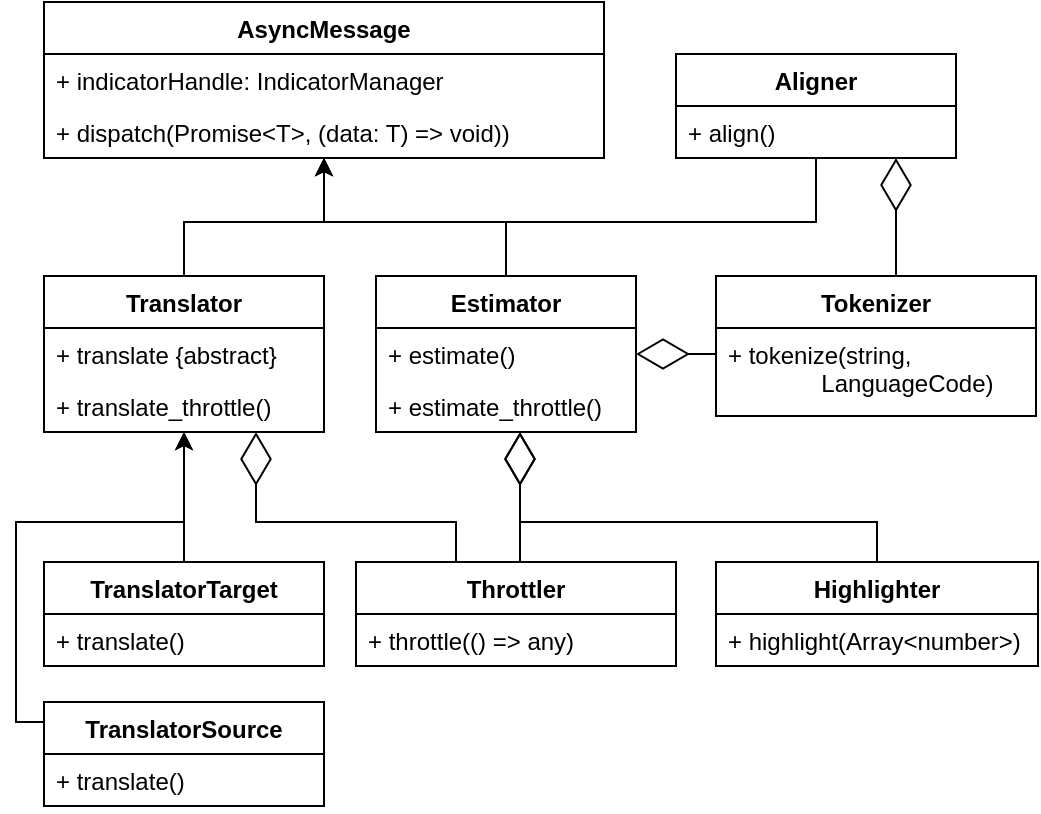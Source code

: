 <mxfile version="12.4.7" type="device"><diagram id="DAO87grrNmh_rwiJ8a4d" name="Page-1"><mxGraphModel dx="981" dy="541" grid="1" gridSize="10" guides="1" tooltips="1" connect="1" arrows="1" fold="1" page="1" pageScale="1" pageWidth="827" pageHeight="1169" math="0" shadow="0"><root><mxCell id="0"/><mxCell id="1" parent="0"/><mxCell id="qLISobm3kShzaMCDyjrg-1" value="AsyncMessage" style="swimlane;fontStyle=1;childLayout=stackLayout;horizontal=1;startSize=26;fillColor=none;horizontalStack=0;resizeParent=1;resizeParentMax=0;resizeLast=0;collapsible=1;marginBottom=0;" parent="1" vertex="1"><mxGeometry x="524" y="40" width="280" height="78" as="geometry"/></mxCell><mxCell id="qLISobm3kShzaMCDyjrg-2" value="+ indicatorHandle: IndicatorManager" style="text;strokeColor=none;fillColor=none;align=left;verticalAlign=top;spacingLeft=4;spacingRight=4;overflow=hidden;rotatable=0;points=[[0,0.5],[1,0.5]];portConstraint=eastwest;" parent="qLISobm3kShzaMCDyjrg-1" vertex="1"><mxGeometry y="26" width="280" height="26" as="geometry"/></mxCell><mxCell id="qLISobm3kShzaMCDyjrg-3" value="+ dispatch(Promise&lt;T&gt;, (data: T) =&gt; void))" style="text;strokeColor=none;fillColor=none;align=left;verticalAlign=top;spacingLeft=4;spacingRight=4;overflow=hidden;rotatable=0;points=[[0,0.5],[1,0.5]];portConstraint=eastwest;" parent="qLISobm3kShzaMCDyjrg-1" vertex="1"><mxGeometry y="52" width="280" height="26" as="geometry"/></mxCell><mxCell id="qLISobm3kShzaMCDyjrg-8" style="edgeStyle=orthogonalEdgeStyle;rounded=0;orthogonalLoop=1;jettySize=auto;html=1;" parent="1" source="qLISobm3kShzaMCDyjrg-6" target="qLISobm3kShzaMCDyjrg-1" edge="1"><mxGeometry relative="1" as="geometry"><Array as="points"><mxPoint x="910" y="150"/><mxPoint x="664" y="150"/></Array></mxGeometry></mxCell><mxCell id="qLISobm3kShzaMCDyjrg-11" style="edgeStyle=orthogonalEdgeStyle;rounded=0;orthogonalLoop=1;jettySize=auto;html=1;" parent="1" source="qLISobm3kShzaMCDyjrg-12" target="qLISobm3kShzaMCDyjrg-1" edge="1"><mxGeometry relative="1" as="geometry"><Array as="points"><mxPoint x="594" y="150"/><mxPoint x="664" y="150"/></Array><mxPoint x="760" y="130" as="targetPoint"/></mxGeometry></mxCell><mxCell id="qLISobm3kShzaMCDyjrg-12" value="Translator" style="swimlane;fontStyle=1;childLayout=stackLayout;horizontal=1;startSize=26;fillColor=none;horizontalStack=0;resizeParent=1;resizeParentMax=0;resizeLast=0;collapsible=1;marginBottom=0;" parent="1" vertex="1"><mxGeometry x="524" y="177" width="140" height="78" as="geometry"/></mxCell><mxCell id="qLISobm3kShzaMCDyjrg-13" value="+ translate {abstract}" style="text;strokeColor=none;fillColor=none;align=left;verticalAlign=top;spacingLeft=4;spacingRight=4;overflow=hidden;rotatable=0;points=[[0,0.5],[1,0.5]];portConstraint=eastwest;" parent="qLISobm3kShzaMCDyjrg-12" vertex="1"><mxGeometry y="26" width="140" height="26" as="geometry"/></mxCell><mxCell id="qLISobm3kShzaMCDyjrg-14" value="+ translate_throttle()" style="text;strokeColor=none;fillColor=none;align=left;verticalAlign=top;spacingLeft=4;spacingRight=4;overflow=hidden;rotatable=0;points=[[0,0.5],[1,0.5]];portConstraint=eastwest;" parent="qLISobm3kShzaMCDyjrg-12" vertex="1"><mxGeometry y="52" width="140" height="26" as="geometry"/></mxCell><mxCell id="6-6bFkds5JdUEdQ-D-wp-2" style="edgeStyle=orthogonalEdgeStyle;rounded=0;jumpStyle=sharp;orthogonalLoop=1;jettySize=auto;html=1;endArrow=diamondThin;endFill=0;strokeWidth=1;startSize=8;endSize=24;" edge="1" parent="1" source="qLISobm3kShzaMCDyjrg-21" target="qLISobm3kShzaMCDyjrg-12"><mxGeometry relative="1" as="geometry"><Array as="points"><mxPoint x="730" y="300"/><mxPoint x="630" y="300"/></Array></mxGeometry></mxCell><mxCell id="6-6bFkds5JdUEdQ-D-wp-5" style="edgeStyle=orthogonalEdgeStyle;rounded=0;jumpStyle=sharp;orthogonalLoop=1;jettySize=auto;html=1;startSize=8;endArrow=diamondThin;endFill=0;endSize=24;strokeWidth=1;" edge="1" parent="1" source="qLISobm3kShzaMCDyjrg-21" target="6-6bFkds5JdUEdQ-D-wp-11"><mxGeometry relative="1" as="geometry"><mxPoint x="810" y="270" as="targetPoint"/><Array as="points"><mxPoint x="762" y="280"/><mxPoint x="762" y="280"/></Array></mxGeometry></mxCell><mxCell id="qLISobm3kShzaMCDyjrg-21" value="Throttler" style="swimlane;fontStyle=1;childLayout=stackLayout;horizontal=1;startSize=26;fillColor=none;horizontalStack=0;resizeParent=1;resizeParentMax=0;resizeLast=0;collapsible=1;marginBottom=0;" parent="1" vertex="1"><mxGeometry x="680" y="320" width="160" height="52" as="geometry"/></mxCell><mxCell id="qLISobm3kShzaMCDyjrg-22" value="+ throttle(() =&gt; any)" style="text;strokeColor=none;fillColor=none;align=left;verticalAlign=top;spacingLeft=4;spacingRight=4;overflow=hidden;rotatable=0;points=[[0,0.5],[1,0.5]];portConstraint=eastwest;" parent="qLISobm3kShzaMCDyjrg-21" vertex="1"><mxGeometry y="26" width="160" height="26" as="geometry"/></mxCell><mxCell id="qLISobm3kShzaMCDyjrg-23" style="edgeStyle=orthogonalEdgeStyle;rounded=0;orthogonalLoop=1;jettySize=auto;html=1;" parent="1" source="qLISobm3kShzaMCDyjrg-24" target="qLISobm3kShzaMCDyjrg-12" edge="1"><mxGeometry relative="1" as="geometry"><Array as="points"><mxPoint x="510" y="400"/><mxPoint x="510" y="300"/><mxPoint x="594" y="300"/></Array><mxPoint x="580" y="400" as="sourcePoint"/></mxGeometry></mxCell><mxCell id="qLISobm3kShzaMCDyjrg-24" value="TranslatorSource" style="swimlane;fontStyle=1;childLayout=stackLayout;horizontal=1;startSize=26;fillColor=none;horizontalStack=0;resizeParent=1;resizeParentMax=0;resizeLast=0;collapsible=1;marginBottom=0;" parent="1" vertex="1"><mxGeometry x="524" y="390" width="140" height="52" as="geometry"/></mxCell><mxCell id="qLISobm3kShzaMCDyjrg-25" value="+ translate()" style="text;strokeColor=none;fillColor=none;align=left;verticalAlign=top;spacingLeft=4;spacingRight=4;overflow=hidden;rotatable=0;points=[[0,0.5],[1,0.5]];portConstraint=eastwest;" parent="qLISobm3kShzaMCDyjrg-24" vertex="1"><mxGeometry y="26" width="140" height="26" as="geometry"/></mxCell><mxCell id="qLISobm3kShzaMCDyjrg-26" style="edgeStyle=orthogonalEdgeStyle;rounded=0;orthogonalLoop=1;jettySize=auto;html=1;" parent="1" source="qLISobm3kShzaMCDyjrg-27" target="qLISobm3kShzaMCDyjrg-12" edge="1"><mxGeometry relative="1" as="geometry"><Array as="points"><mxPoint x="594" y="300"/><mxPoint x="594" y="300"/></Array><mxPoint x="500" y="310" as="sourcePoint"/></mxGeometry></mxCell><mxCell id="qLISobm3kShzaMCDyjrg-27" value="TranslatorTarget" style="swimlane;fontStyle=1;childLayout=stackLayout;horizontal=1;startSize=26;fillColor=none;horizontalStack=0;resizeParent=1;resizeParentMax=0;resizeLast=0;collapsible=1;marginBottom=0;" parent="1" vertex="1"><mxGeometry x="524" y="320" width="140" height="52" as="geometry"/></mxCell><mxCell id="qLISobm3kShzaMCDyjrg-28" value="+ translate()" style="text;strokeColor=none;fillColor=none;align=left;verticalAlign=top;spacingLeft=4;spacingRight=4;overflow=hidden;rotatable=0;points=[[0,0.5],[1,0.5]];portConstraint=eastwest;" parent="qLISobm3kShzaMCDyjrg-27" vertex="1"><mxGeometry y="26" width="140" height="26" as="geometry"/></mxCell><mxCell id="6-6bFkds5JdUEdQ-D-wp-6" style="edgeStyle=orthogonalEdgeStyle;rounded=0;jumpStyle=sharp;orthogonalLoop=1;jettySize=auto;html=1;startSize=8;endArrow=diamondThin;endFill=0;endSize=24;strokeWidth=1;" edge="1" parent="1" source="5TXl0IxUR2SXOdDmKAxH-1" target="6-6bFkds5JdUEdQ-D-wp-11"><mxGeometry relative="1" as="geometry"><mxPoint x="850" y="280" as="targetPoint"/><Array as="points"><mxPoint x="940" y="300"/><mxPoint x="762" y="300"/></Array></mxGeometry></mxCell><mxCell id="5TXl0IxUR2SXOdDmKAxH-1" value="Highlighter" style="swimlane;fontStyle=1;childLayout=stackLayout;horizontal=1;startSize=26;fillColor=none;horizontalStack=0;resizeParent=1;resizeParentMax=0;resizeLast=0;collapsible=1;marginBottom=0;" parent="1" vertex="1"><mxGeometry x="860" y="320" width="161" height="52" as="geometry"/></mxCell><mxCell id="5TXl0IxUR2SXOdDmKAxH-2" value="+ highlight(Array&lt;number&gt;)" style="text;strokeColor=none;fillColor=none;align=left;verticalAlign=top;spacingLeft=4;spacingRight=4;overflow=hidden;rotatable=0;points=[[0,0.5],[1,0.5]];portConstraint=eastwest;" parent="5TXl0IxUR2SXOdDmKAxH-1" vertex="1"><mxGeometry y="26" width="161" height="26" as="geometry"/></mxCell><mxCell id="qLISobm3kShzaMCDyjrg-6" value="Aligner" style="swimlane;fontStyle=1;childLayout=stackLayout;horizontal=1;startSize=26;fillColor=none;horizontalStack=0;resizeParent=1;resizeParentMax=0;resizeLast=0;collapsible=1;marginBottom=0;" parent="1" vertex="1"><mxGeometry x="840" y="66" width="140" height="52" as="geometry"/></mxCell><mxCell id="qLISobm3kShzaMCDyjrg-7" value="+ align()" style="text;strokeColor=none;fillColor=none;align=left;verticalAlign=top;spacingLeft=4;spacingRight=4;overflow=hidden;rotatable=0;points=[[0,0.5],[1,0.5]];portConstraint=eastwest;" parent="qLISobm3kShzaMCDyjrg-6" vertex="1"><mxGeometry y="26" width="140" height="26" as="geometry"/></mxCell><mxCell id="6-6bFkds5JdUEdQ-D-wp-3" style="edgeStyle=orthogonalEdgeStyle;rounded=0;orthogonalLoop=1;jettySize=auto;html=1;" edge="1" parent="1" source="6-6bFkds5JdUEdQ-D-wp-11" target="qLISobm3kShzaMCDyjrg-1"><mxGeometry relative="1" as="geometry"><Array as="points"><mxPoint x="755" y="150"/><mxPoint x="664" y="150"/></Array><mxPoint x="759.69" y="176.931" as="sourcePoint"/><mxPoint x="779" y="104.31" as="targetPoint"/></mxGeometry></mxCell><mxCell id="6-6bFkds5JdUEdQ-D-wp-9" style="edgeStyle=orthogonalEdgeStyle;rounded=0;jumpStyle=sharp;orthogonalLoop=1;jettySize=auto;html=1;startSize=8;endArrow=diamondThin;endFill=0;endSize=24;strokeWidth=1;" edge="1" parent="1" source="6-6bFkds5JdUEdQ-D-wp-7" target="6-6bFkds5JdUEdQ-D-wp-11"><mxGeometry relative="1" as="geometry"><mxPoint x="830" y="212" as="targetPoint"/><Array as="points"><mxPoint x="850" y="216"/><mxPoint x="850" y="216"/></Array></mxGeometry></mxCell><mxCell id="6-6bFkds5JdUEdQ-D-wp-10" style="edgeStyle=orthogonalEdgeStyle;rounded=0;jumpStyle=sharp;orthogonalLoop=1;jettySize=auto;html=1;startSize=8;endArrow=diamondThin;endFill=0;endSize=24;strokeWidth=1;" edge="1" parent="1" source="6-6bFkds5JdUEdQ-D-wp-7" target="qLISobm3kShzaMCDyjrg-6"><mxGeometry relative="1" as="geometry"><Array as="points"><mxPoint x="950" y="150"/><mxPoint x="950" y="150"/></Array></mxGeometry></mxCell><mxCell id="6-6bFkds5JdUEdQ-D-wp-7" value="Tokenizer" style="swimlane;fontStyle=1;childLayout=stackLayout;horizontal=1;startSize=26;fillColor=none;horizontalStack=0;resizeParent=1;resizeParentMax=0;resizeLast=0;collapsible=1;marginBottom=0;" vertex="1" parent="1"><mxGeometry x="860" y="177" width="160" height="70" as="geometry"/></mxCell><mxCell id="6-6bFkds5JdUEdQ-D-wp-8" value="+ tokenize(string,&#10;              LanguageCode)" style="text;strokeColor=none;fillColor=none;align=left;verticalAlign=top;spacingLeft=4;spacingRight=4;overflow=hidden;rotatable=0;points=[[0,0.5],[1,0.5]];portConstraint=eastwest;" vertex="1" parent="6-6bFkds5JdUEdQ-D-wp-7"><mxGeometry y="26" width="160" height="44" as="geometry"/></mxCell><mxCell id="6-6bFkds5JdUEdQ-D-wp-11" value="Estimator" style="swimlane;fontStyle=1;align=center;verticalAlign=top;childLayout=stackLayout;horizontal=1;startSize=26;horizontalStack=0;resizeParent=1;resizeParentMax=0;resizeLast=0;collapsible=1;marginBottom=0;fillColor=none;" vertex="1" parent="1"><mxGeometry x="690" y="177" width="130" height="78" as="geometry"/></mxCell><mxCell id="6-6bFkds5JdUEdQ-D-wp-12" value="+ estimate()" style="text;strokeColor=none;fillColor=none;align=left;verticalAlign=top;spacingLeft=4;spacingRight=4;overflow=hidden;rotatable=0;points=[[0,0.5],[1,0.5]];portConstraint=eastwest;" vertex="1" parent="6-6bFkds5JdUEdQ-D-wp-11"><mxGeometry y="26" width="130" height="26" as="geometry"/></mxCell><mxCell id="6-6bFkds5JdUEdQ-D-wp-14" value="+ estimate_throttle()" style="text;strokeColor=none;fillColor=none;align=left;verticalAlign=top;spacingLeft=4;spacingRight=4;overflow=hidden;rotatable=0;points=[[0,0.5],[1,0.5]];portConstraint=eastwest;" vertex="1" parent="6-6bFkds5JdUEdQ-D-wp-11"><mxGeometry y="52" width="130" height="26" as="geometry"/></mxCell></root></mxGraphModel></diagram></mxfile>